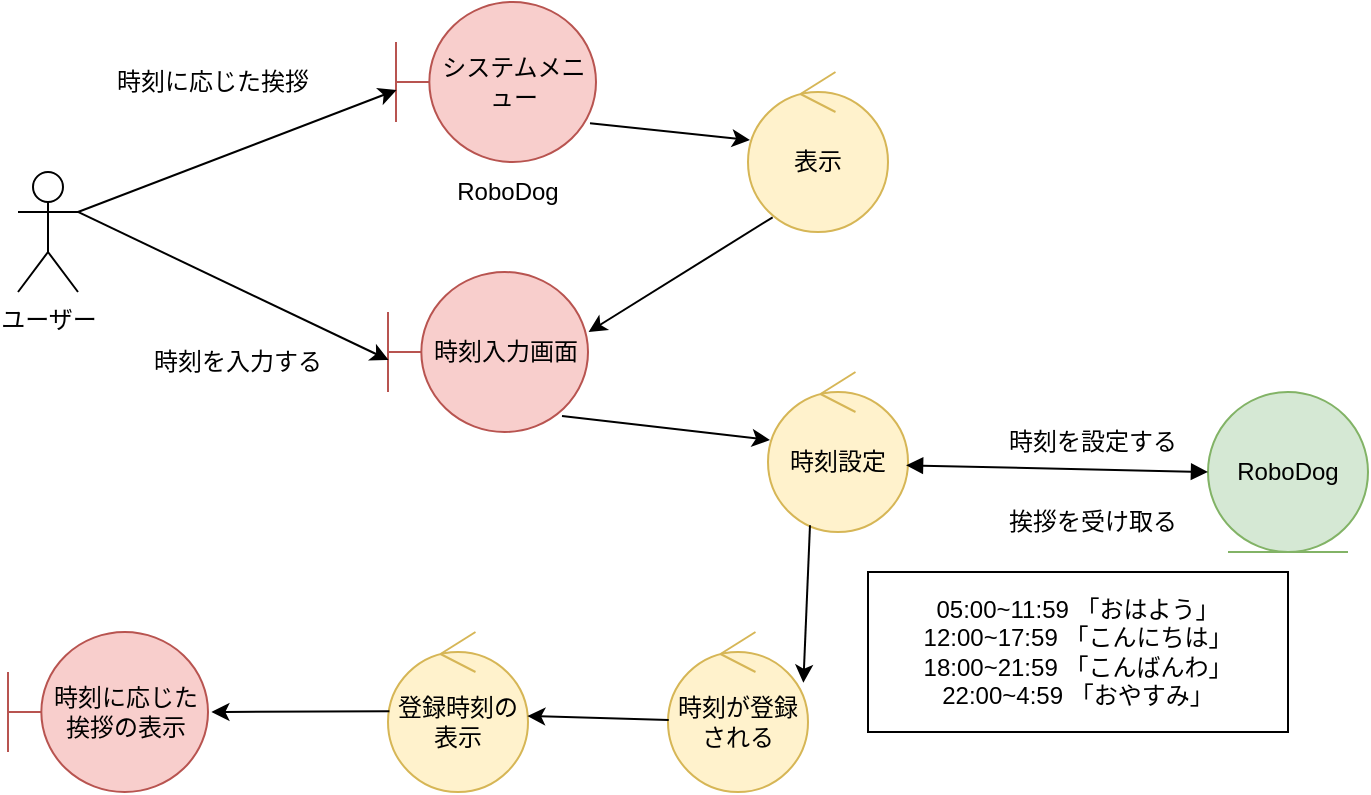 <mxfile version="28.2.2">
  <diagram id="jLq_r7p75G_Xk5-JE2sJ" name="ページ1">
    <mxGraphModel dx="489" dy="476" grid="1" gridSize="10" guides="1" tooltips="1" connect="1" arrows="1" fold="1" page="1" pageScale="1" pageWidth="827" pageHeight="1169" math="0" shadow="0">
      <root>
        <mxCell id="0" />
        <mxCell id="1" parent="0" />
        <mxCell id="2" value="時刻を入力する" style="text;html=1;align=center;verticalAlign=middle;whiteSpace=wrap;rounded=0;" parent="1" vertex="1">
          <mxGeometry x="190" y="180" width="90" height="30" as="geometry" />
        </mxCell>
        <mxCell id="HnHihvb6ahEGu08MwcET-2" value="時刻入力画面" style="shape=umlBoundary;whiteSpace=wrap;html=1;fillColor=#f8cecc;strokeColor=#b85450;" parent="1" vertex="1">
          <mxGeometry x="310" y="150" width="100" height="80" as="geometry" />
        </mxCell>
        <mxCell id="HnHihvb6ahEGu08MwcET-3" value="ユーザー" style="shape=umlActor;verticalLabelPosition=bottom;verticalAlign=top;html=1;" parent="1" vertex="1">
          <mxGeometry x="125" y="100" width="30" height="60" as="geometry" />
        </mxCell>
        <mxCell id="HnHihvb6ahEGu08MwcET-4" value="" style="endArrow=classic;html=1;rounded=0;exitX=1;exitY=0.333;exitDx=0;exitDy=0;exitPerimeter=0;entryX=0.003;entryY=0.55;entryDx=0;entryDy=0;entryPerimeter=0;" parent="1" source="HnHihvb6ahEGu08MwcET-3" target="HnHihvb6ahEGu08MwcET-2" edge="1">
          <mxGeometry width="50" height="50" relative="1" as="geometry">
            <mxPoint x="390" y="270" as="sourcePoint" />
            <mxPoint x="270" y="190" as="targetPoint" />
          </mxGeometry>
        </mxCell>
        <mxCell id="HnHihvb6ahEGu08MwcET-5" value="時刻が登録される" style="ellipse;shape=umlControl;whiteSpace=wrap;html=1;fillColor=#fff2cc;strokeColor=#d6b656;" parent="1" vertex="1">
          <mxGeometry x="450" y="330" width="70" height="80" as="geometry" />
        </mxCell>
        <mxCell id="HnHihvb6ahEGu08MwcET-6" value="" style="ellipse;shape=umlEntity;whiteSpace=wrap;html=1;fillColor=#d5e8d4;strokeColor=#82b366;" parent="1" vertex="1">
          <mxGeometry x="720" y="210" width="80" height="80" as="geometry" />
        </mxCell>
        <mxCell id="HnHihvb6ahEGu08MwcET-7" value="登録時刻の表示" style="ellipse;shape=umlControl;whiteSpace=wrap;html=1;fillColor=#fff2cc;strokeColor=#d6b656;" parent="1" vertex="1">
          <mxGeometry x="310" y="330" width="70" height="80" as="geometry" />
        </mxCell>
        <mxCell id="HnHihvb6ahEGu08MwcET-8" value="05:00~11:59 「おはよう」&lt;div&gt;12:00~17:59 「こんにちは」&lt;/div&gt;&lt;div&gt;18:00~21:59 「こんばんわ」&lt;/div&gt;&lt;div&gt;22:00~4:59 「おやすみ」&lt;/div&gt;" style="rounded=0;whiteSpace=wrap;html=1;" parent="1" vertex="1">
          <mxGeometry x="550" y="300" width="210" height="80" as="geometry" />
        </mxCell>
        <mxCell id="HnHihvb6ahEGu08MwcET-9" value="時刻設定" style="ellipse;shape=umlControl;whiteSpace=wrap;html=1;fillColor=#fff2cc;strokeColor=#d6b656;" parent="1" vertex="1">
          <mxGeometry x="500" y="200" width="70" height="80" as="geometry" />
        </mxCell>
        <mxCell id="HnHihvb6ahEGu08MwcET-10" value="時刻に応じた挨拶の表示" style="shape=umlBoundary;whiteSpace=wrap;html=1;fillColor=#f8cecc;strokeColor=#b85450;" parent="1" vertex="1">
          <mxGeometry x="120" y="330" width="100" height="80" as="geometry" />
        </mxCell>
        <mxCell id="HnHihvb6ahEGu08MwcET-11" value="" style="endArrow=classic;html=1;rounded=0;exitX=0.87;exitY=0.9;exitDx=0;exitDy=0;exitPerimeter=0;entryX=0.014;entryY=0.425;entryDx=0;entryDy=0;entryPerimeter=0;" parent="1" source="HnHihvb6ahEGu08MwcET-2" target="HnHihvb6ahEGu08MwcET-9" edge="1">
          <mxGeometry width="50" height="50" relative="1" as="geometry">
            <mxPoint x="230" y="296" as="sourcePoint" />
            <mxPoint x="380" y="270" as="targetPoint" />
          </mxGeometry>
        </mxCell>
        <mxCell id="HnHihvb6ahEGu08MwcET-12" value="" style="endArrow=block;startArrow=block;endFill=1;startFill=1;html=1;rounded=0;entryX=0;entryY=0.5;entryDx=0;entryDy=0;exitX=0.986;exitY=0.583;exitDx=0;exitDy=0;exitPerimeter=0;" parent="1" source="HnHihvb6ahEGu08MwcET-9" target="HnHihvb6ahEGu08MwcET-6" edge="1">
          <mxGeometry width="160" relative="1" as="geometry">
            <mxPoint x="330" y="300" as="sourcePoint" />
            <mxPoint x="490" y="300" as="targetPoint" />
          </mxGeometry>
        </mxCell>
        <mxCell id="HnHihvb6ahEGu08MwcET-14" value="" style="endArrow=classic;html=1;rounded=0;exitX=0.3;exitY=0.958;exitDx=0;exitDy=0;exitPerimeter=0;entryX=0.967;entryY=0.317;entryDx=0;entryDy=0;entryPerimeter=0;" parent="1" source="HnHihvb6ahEGu08MwcET-9" target="HnHihvb6ahEGu08MwcET-5" edge="1">
          <mxGeometry width="50" height="50" relative="1" as="geometry">
            <mxPoint x="366.02" y="288" as="sourcePoint" />
            <mxPoint x="460.02" y="360" as="targetPoint" />
          </mxGeometry>
        </mxCell>
        <mxCell id="HnHihvb6ahEGu08MwcET-15" value="" style="endArrow=classic;html=1;rounded=0;exitX=0.005;exitY=0.55;exitDx=0;exitDy=0;exitPerimeter=0;entryX=0.995;entryY=0.525;entryDx=0;entryDy=0;entryPerimeter=0;" parent="1" source="HnHihvb6ahEGu08MwcET-5" target="HnHihvb6ahEGu08MwcET-7" edge="1">
          <mxGeometry width="50" height="50" relative="1" as="geometry">
            <mxPoint x="333.31" y="380.36" as="sourcePoint" />
            <mxPoint x="280.31" y="448.36" as="targetPoint" />
          </mxGeometry>
        </mxCell>
        <mxCell id="HnHihvb6ahEGu08MwcET-16" value="" style="endArrow=classic;html=1;rounded=0;exitX=0.01;exitY=0.496;exitDx=0;exitDy=0;exitPerimeter=0;entryX=1.017;entryY=0.5;entryDx=0;entryDy=0;entryPerimeter=0;" parent="1" source="HnHihvb6ahEGu08MwcET-7" target="HnHihvb6ahEGu08MwcET-10" edge="1">
          <mxGeometry width="50" height="50" relative="1" as="geometry">
            <mxPoint x="263.17" y="510.36" as="sourcePoint" />
            <mxPoint x="207.17" y="608.36" as="targetPoint" />
          </mxGeometry>
        </mxCell>
        <mxCell id="z-zrTTYIQmX1KuQ_9K2t-2" value="システムメニュー" style="shape=umlBoundary;whiteSpace=wrap;html=1;fillColor=#f8cecc;strokeColor=#b85450;" parent="1" vertex="1">
          <mxGeometry x="314" y="15" width="100" height="80" as="geometry" />
        </mxCell>
        <mxCell id="z-zrTTYIQmX1KuQ_9K2t-3" value="" style="endArrow=classic;html=1;rounded=0;exitX=1;exitY=0.333;exitDx=0;exitDy=0;exitPerimeter=0;entryX=0.003;entryY=0.55;entryDx=0;entryDy=0;entryPerimeter=0;" parent="1" source="HnHihvb6ahEGu08MwcET-3" target="z-zrTTYIQmX1KuQ_9K2t-2" edge="1">
          <mxGeometry width="50" height="50" relative="1" as="geometry">
            <mxPoint x="159" y="-30" as="sourcePoint" />
            <mxPoint x="274" y="40" as="targetPoint" />
          </mxGeometry>
        </mxCell>
        <mxCell id="z-zrTTYIQmX1KuQ_9K2t-4" value="表示" style="ellipse;shape=umlControl;whiteSpace=wrap;html=1;fillColor=#fff2cc;strokeColor=#d6b656;" parent="1" vertex="1">
          <mxGeometry x="490" y="50" width="70" height="80" as="geometry" />
        </mxCell>
        <mxCell id="z-zrTTYIQmX1KuQ_9K2t-5" value="" style="endArrow=classic;html=1;rounded=0;exitX=0.97;exitY=0.758;exitDx=0;exitDy=0;exitPerimeter=0;entryX=0.014;entryY=0.425;entryDx=0;entryDy=0;entryPerimeter=0;" parent="1" source="z-zrTTYIQmX1KuQ_9K2t-2" target="z-zrTTYIQmX1KuQ_9K2t-4" edge="1">
          <mxGeometry width="50" height="50" relative="1" as="geometry">
            <mxPoint x="410" y="62" as="sourcePoint" />
            <mxPoint x="393" y="110" as="targetPoint" />
          </mxGeometry>
        </mxCell>
        <mxCell id="z-zrTTYIQmX1KuQ_9K2t-7" value="" style="endArrow=classic;html=1;rounded=0;exitX=0.176;exitY=0.908;exitDx=0;exitDy=0;exitPerimeter=0;entryX=1.003;entryY=0.375;entryDx=0;entryDy=0;entryPerimeter=0;" parent="1" source="z-zrTTYIQmX1KuQ_9K2t-4" target="HnHihvb6ahEGu08MwcET-2" edge="1">
          <mxGeometry width="50" height="50" relative="1" as="geometry">
            <mxPoint x="410" y="137" as="sourcePoint" />
            <mxPoint x="490" y="160" as="targetPoint" />
          </mxGeometry>
        </mxCell>
        <mxCell id="z-zrTTYIQmX1KuQ_9K2t-8" value="時刻を設定する" style="text;html=1;align=center;verticalAlign=middle;whiteSpace=wrap;rounded=0;" parent="1" vertex="1">
          <mxGeometry x="600" y="220" width="125" height="30" as="geometry" />
        </mxCell>
        <mxCell id="z-zrTTYIQmX1KuQ_9K2t-9" value="挨拶を受け取る" style="text;html=1;align=center;verticalAlign=middle;whiteSpace=wrap;rounded=0;" parent="1" vertex="1">
          <mxGeometry x="600" y="260" width="125" height="30" as="geometry" />
        </mxCell>
        <mxCell id="z-zrTTYIQmX1KuQ_9K2t-13" value="時刻に応じた挨拶" style="text;html=1;align=center;verticalAlign=middle;whiteSpace=wrap;rounded=0;" parent="1" vertex="1">
          <mxGeometry x="165" y="40" width="115" height="30" as="geometry" />
        </mxCell>
        <mxCell id="4NoZFyTZ7t67o87RtmU9-2" value="RoboDog" style="text;html=1;align=center;verticalAlign=middle;whiteSpace=wrap;rounded=0;" vertex="1" parent="1">
          <mxGeometry x="730" y="235" width="60" height="30" as="geometry" />
        </mxCell>
        <mxCell id="4NoZFyTZ7t67o87RtmU9-3" value="RoboDog" style="text;html=1;align=center;verticalAlign=middle;whiteSpace=wrap;rounded=0;" vertex="1" parent="1">
          <mxGeometry x="340" y="95" width="60" height="30" as="geometry" />
        </mxCell>
      </root>
    </mxGraphModel>
  </diagram>
</mxfile>
